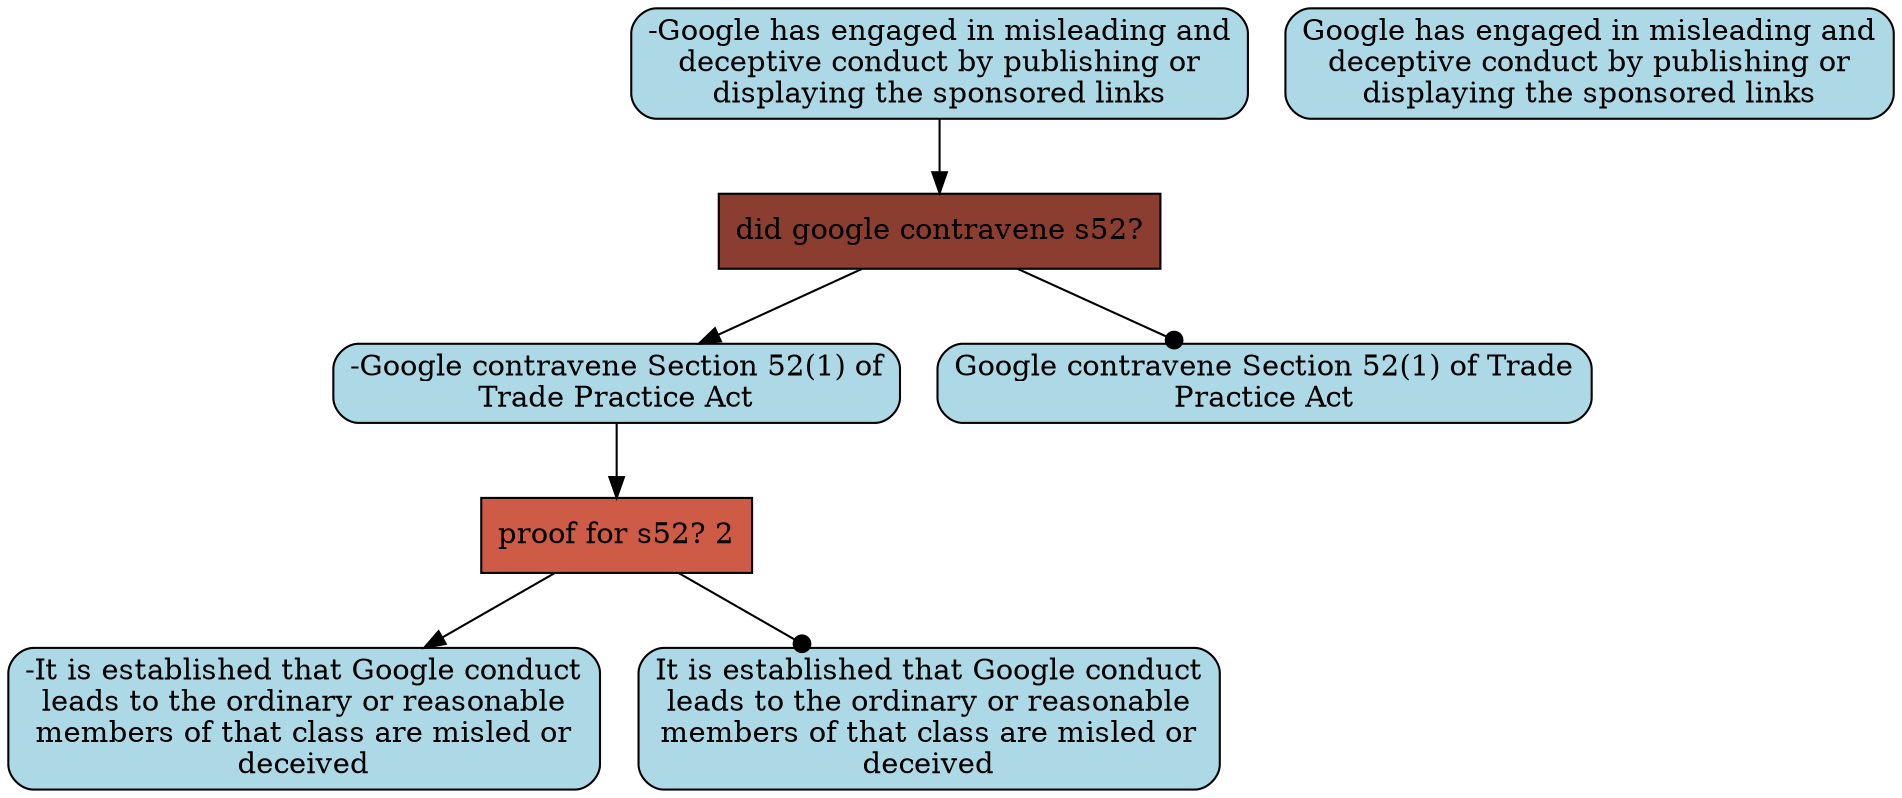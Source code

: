 digraph G{ 
"did google contravene s52?" [color="black", fillcolor="coral4",fixedsize=false, shape=box, style="filled"]; 
"-Google has engaged in misleading and\ndeceptive conduct by publishing or\ndisplaying the sponsored links" [color="black", fillcolor="lightblue", fixedsize=false,  shape="box", style="rounded,filled"]; 
"Google has engaged in misleading and\ndeceptive conduct by publishing or\ndisplaying the sponsored links" [color="black", fillcolor="lightblue", fixedsize=false,  shape="box", style="rounded,filled"]; 
"-Google contravene Section 52(1) of\nTrade Practice Act" [color="black", fillcolor="lightblue", fixedsize=false,  shape="box", style="rounded,filled"]; 
"Google contravene Section 52(1) of Trade\nPractice Act" [color="black", fillcolor="lightblue", fixedsize=false,  shape="box", style="rounded,filled"]; 
"proof for s52? 2" [color="black", fillcolor="coral3",fixedsize=false, shape=box, style="filled"]; 
"-It is established that Google conduct\nleads to the ordinary or reasonable\nmembers of that class are misled or\ndeceived" [color="black", fillcolor="lightblue", fixedsize=false,  shape="box", style="rounded,filled"]; 
"It is established that Google conduct\nleads to the ordinary or reasonable\nmembers of that class are misled or\ndeceived" [color="black", fillcolor="lightblue", fixedsize=false,  shape="box", style="rounded,filled"]; 
"-Google has engaged in misleading and\ndeceptive conduct by publishing or\ndisplaying the sponsored links" -> "did google contravene s52?" ; 
"did google contravene s52?" -> "-Google contravene Section 52(1) of\nTrade Practice Act" ; 
"did google contravene s52?" -> "Google contravene Section 52(1) of Trade\nPractice Act" [arrowhead=dot] ; 
"-Google contravene Section 52(1) of\nTrade Practice Act" -> "proof for s52? 2" ; 
"proof for s52? 2" -> "-It is established that Google conduct\nleads to the ordinary or reasonable\nmembers of that class are misled or\ndeceived" ; 
"proof for s52? 2" -> "It is established that Google conduct\nleads to the ordinary or reasonable\nmembers of that class are misled or\ndeceived" [arrowhead=dot] ; 
}
